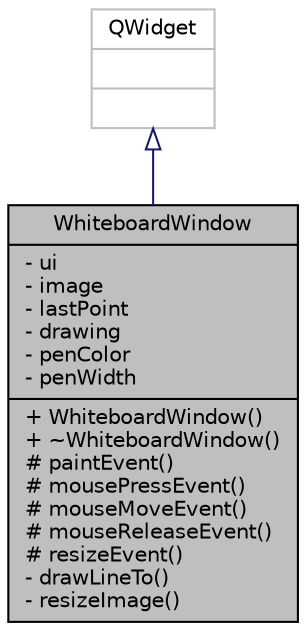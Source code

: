 digraph "WhiteboardWindow"
{
 // LATEX_PDF_SIZE
  edge [fontname="Helvetica",fontsize="10",labelfontname="Helvetica",labelfontsize="10"];
  node [fontname="Helvetica",fontsize="10",shape=record];
  Node1 [label="{WhiteboardWindow\n|- ui\l- image\l- lastPoint\l- drawing\l- penColor\l- penWidth\l|+ WhiteboardWindow()\l+ ~WhiteboardWindow()\l# paintEvent()\l# mousePressEvent()\l# mouseMoveEvent()\l# mouseReleaseEvent()\l# resizeEvent()\l- drawLineTo()\l- resizeImage()\l}",height=0.2,width=0.4,color="black", fillcolor="grey75", style="filled", fontcolor="black",tooltip=" "];
  Node2 -> Node1 [dir="back",color="midnightblue",fontsize="10",style="solid",arrowtail="onormal",fontname="Helvetica"];
  Node2 [label="{QWidget\n||}",height=0.2,width=0.4,color="grey75", fillcolor="white", style="filled",tooltip=" "];
}
